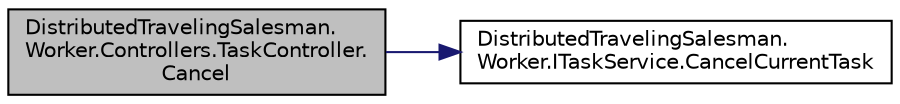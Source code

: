digraph "DistributedTravelingSalesman.Worker.Controllers.TaskController.Cancel"
{
 // INTERACTIVE_SVG=YES
 // LATEX_PDF_SIZE
  edge [fontname="Helvetica",fontsize="10",labelfontname="Helvetica",labelfontsize="10"];
  node [fontname="Helvetica",fontsize="10",shape=record];
  rankdir="LR";
  Node1 [label="DistributedTravelingSalesman.\lWorker.Controllers.TaskController.\lCancel",height=0.2,width=0.4,color="black", fillcolor="grey75", style="filled", fontcolor="black",tooltip=" "];
  Node1 -> Node2 [color="midnightblue",fontsize="10",style="solid",fontname="Helvetica"];
  Node2 [label="DistributedTravelingSalesman.\lWorker.ITaskService.CancelCurrentTask",height=0.2,width=0.4,color="black", fillcolor="white", style="filled",URL="$interface_distributed_traveling_salesman_1_1_worker_1_1_i_task_service.html#abdc86ee35d34e5264c7d97c88ff9b420",tooltip=" "];
}
